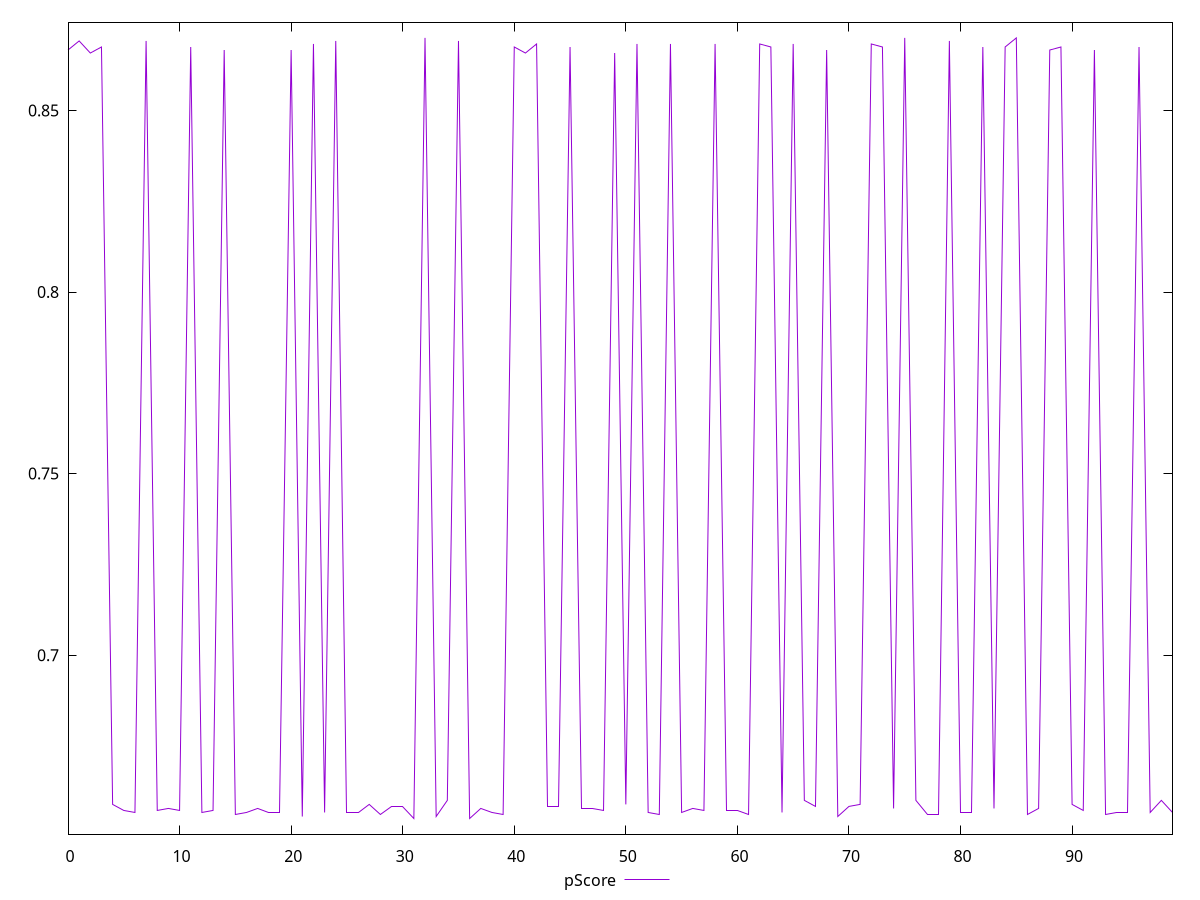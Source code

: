 reset

$pScore <<EOF
0 0.8666666666666667
1 0.8691666666666666
2 0.8658333333333333
3 0.8674999999999999
4 0.6588888888888889
5 0.6572222222222223
6 0.6566666666666666
7 0.8691666666666666
8 0.6572222222222223
9 0.6577777777777778
10 0.6572222222222223
11 0.8674999999999999
12 0.6566666666666666
13 0.6572222222222223
14 0.8666666666666667
15 0.6561111111111111
16 0.6566666666666666
17 0.6577777777777778
18 0.6566666666666666
19 0.6566666666666666
20 0.8666666666666667
21 0.6555555555555556
22 0.8683333333333333
23 0.6566666666666666
24 0.8691666666666666
25 0.6566666666666666
26 0.6566666666666666
27 0.6588888888888889
28 0.6561111111111111
29 0.6583333333333333
30 0.6583333333333333
31 0.655
32 0.87
33 0.6555555555555556
34 0.66
35 0.8691666666666666
36 0.655
37 0.6577777777777778
38 0.6566666666666666
39 0.6561111111111111
40 0.8674999999999999
41 0.8658333333333333
42 0.8683333333333333
43 0.6583333333333333
44 0.6583333333333333
45 0.8674999999999999
46 0.6577777777777778
47 0.6577777777777778
48 0.6572222222222223
49 0.8658333333333333
50 0.6588888888888889
51 0.8683333333333333
52 0.6566666666666666
53 0.6561111111111111
54 0.8683333333333333
55 0.6566666666666666
56 0.6577777777777778
57 0.6572222222222223
58 0.8683333333333333
59 0.6572222222222223
60 0.6572222222222223
61 0.6561111111111111
62 0.8683333333333333
63 0.8674999999999999
64 0.6566666666666666
65 0.8683333333333333
66 0.66
67 0.6583333333333333
68 0.8666666666666667
69 0.6555555555555556
70 0.6583333333333333
71 0.6588888888888889
72 0.8683333333333333
73 0.8674999999999999
74 0.6577777777777778
75 0.87
76 0.66
77 0.6561111111111111
78 0.6561111111111111
79 0.8691666666666666
80 0.6566666666666666
81 0.6566666666666666
82 0.8674999999999999
83 0.6577777777777778
84 0.8674999999999999
85 0.87
86 0.6561111111111111
87 0.6577777777777778
88 0.8666666666666667
89 0.8674999999999999
90 0.6588888888888889
91 0.6572222222222223
92 0.8666666666666667
93 0.6561111111111111
94 0.6566666666666666
95 0.6566666666666666
96 0.8674999999999999
97 0.6566666666666666
98 0.66
99 0.6566666666666666
EOF

set key outside below
set xrange [0:99]
set yrange [0.6507000000000001:0.8743]
set trange [0.6507000000000001:0.8743]
set terminal svg size 640, 500 enhanced background rgb 'white'
set output "reprap/render-blocking-resources/samples/pages+cached+noexternal+noimg/pScore/values.svg"

plot $pScore title "pScore" with line

reset
